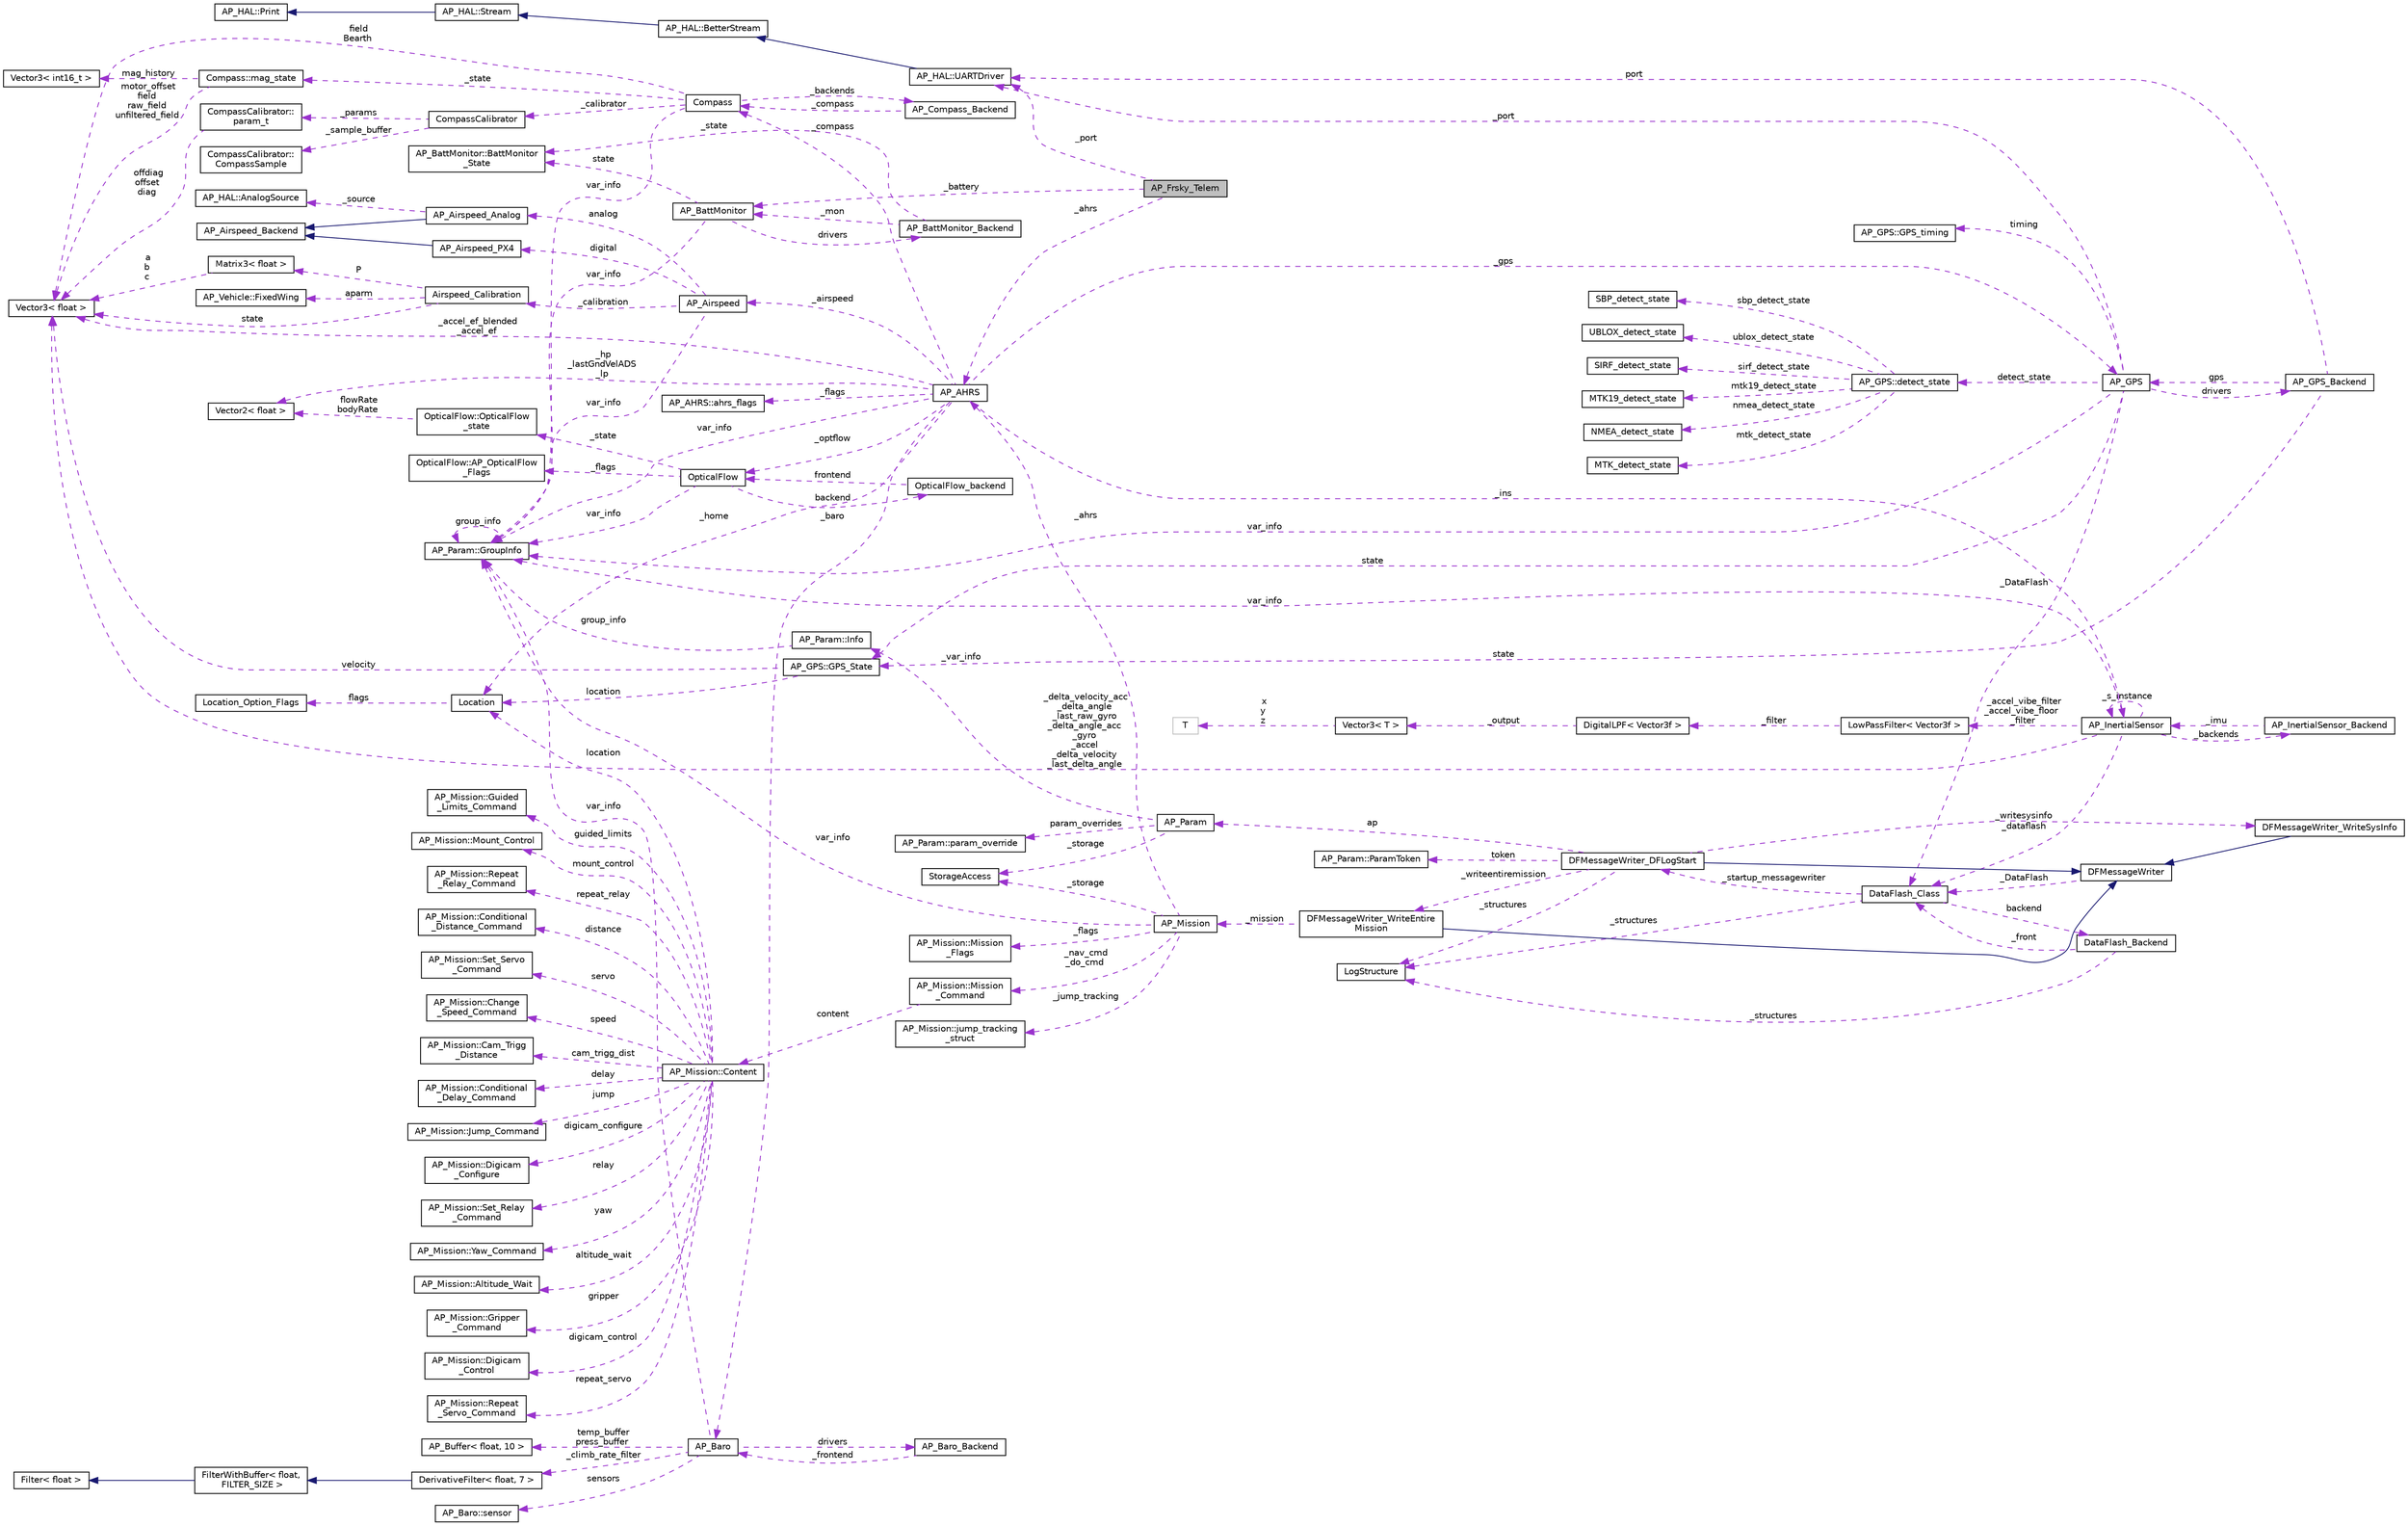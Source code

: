 digraph "AP_Frsky_Telem"
{
 // INTERACTIVE_SVG=YES
  edge [fontname="Helvetica",fontsize="10",labelfontname="Helvetica",labelfontsize="10"];
  node [fontname="Helvetica",fontsize="10",shape=record];
  rankdir="LR";
  Node1 [label="AP_Frsky_Telem",height=0.2,width=0.4,color="black", fillcolor="grey75", style="filled", fontcolor="black"];
  Node2 -> Node1 [dir="back",color="darkorchid3",fontsize="10",style="dashed",label=" _battery" ,fontname="Helvetica"];
  Node2 [label="AP_BattMonitor",height=0.2,width=0.4,color="black", fillcolor="white", style="filled",URL="$classAP__BattMonitor.html"];
  Node3 -> Node2 [dir="back",color="darkorchid3",fontsize="10",style="dashed",label=" var_info" ,fontname="Helvetica"];
  Node3 [label="AP_Param::GroupInfo",height=0.2,width=0.4,color="black", fillcolor="white", style="filled",URL="$structAP__Param_1_1GroupInfo.html"];
  Node3 -> Node3 [dir="back",color="darkorchid3",fontsize="10",style="dashed",label=" group_info" ,fontname="Helvetica"];
  Node4 -> Node2 [dir="back",color="darkorchid3",fontsize="10",style="dashed",label=" state" ,fontname="Helvetica"];
  Node4 [label="AP_BattMonitor::BattMonitor\l_State",height=0.2,width=0.4,color="black", fillcolor="white", style="filled",URL="$structAP__BattMonitor_1_1BattMonitor__State.html"];
  Node5 -> Node2 [dir="back",color="darkorchid3",fontsize="10",style="dashed",label=" drivers" ,fontname="Helvetica"];
  Node5 [label="AP_BattMonitor_Backend",height=0.2,width=0.4,color="black", fillcolor="white", style="filled",URL="$classAP__BattMonitor__Backend.html"];
  Node2 -> Node5 [dir="back",color="darkorchid3",fontsize="10",style="dashed",label=" _mon" ,fontname="Helvetica"];
  Node4 -> Node5 [dir="back",color="darkorchid3",fontsize="10",style="dashed",label=" _state" ,fontname="Helvetica"];
  Node6 -> Node1 [dir="back",color="darkorchid3",fontsize="10",style="dashed",label=" _port" ,fontname="Helvetica"];
  Node6 [label="AP_HAL::UARTDriver",height=0.2,width=0.4,color="black", fillcolor="white", style="filled",URL="$classAP__HAL_1_1UARTDriver.html"];
  Node7 -> Node6 [dir="back",color="midnightblue",fontsize="10",style="solid",fontname="Helvetica"];
  Node7 [label="AP_HAL::BetterStream",height=0.2,width=0.4,color="black", fillcolor="white", style="filled",URL="$classAP__HAL_1_1BetterStream.html"];
  Node8 -> Node7 [dir="back",color="midnightblue",fontsize="10",style="solid",fontname="Helvetica"];
  Node8 [label="AP_HAL::Stream",height=0.2,width=0.4,color="black", fillcolor="white", style="filled",URL="$classAP__HAL_1_1Stream.html"];
  Node9 -> Node8 [dir="back",color="midnightblue",fontsize="10",style="solid",fontname="Helvetica"];
  Node9 [label="AP_HAL::Print",height=0.2,width=0.4,color="black", fillcolor="white", style="filled",URL="$classAP__HAL_1_1Print.html"];
  Node10 -> Node1 [dir="back",color="darkorchid3",fontsize="10",style="dashed",label=" _ahrs" ,fontname="Helvetica"];
  Node10 [label="AP_AHRS",height=0.2,width=0.4,color="black", fillcolor="white", style="filled",URL="$classAP__AHRS.html"];
  Node11 -> Node10 [dir="back",color="darkorchid3",fontsize="10",style="dashed",label=" _flags" ,fontname="Helvetica"];
  Node11 [label="AP_AHRS::ahrs_flags",height=0.2,width=0.4,color="black", fillcolor="white", style="filled",URL="$structAP__AHRS_1_1ahrs__flags.html"];
  Node12 -> Node10 [dir="back",color="darkorchid3",fontsize="10",style="dashed",label=" _baro" ,fontname="Helvetica"];
  Node12 [label="AP_Baro",height=0.2,width=0.4,color="black", fillcolor="white", style="filled",URL="$classAP__Baro.html"];
  Node13 -> Node12 [dir="back",color="darkorchid3",fontsize="10",style="dashed",label=" sensors" ,fontname="Helvetica"];
  Node13 [label="AP_Baro::sensor",height=0.2,width=0.4,color="black", fillcolor="white", style="filled",URL="$structAP__Baro_1_1sensor.html"];
  Node14 -> Node12 [dir="back",color="darkorchid3",fontsize="10",style="dashed",label=" temp_buffer\npress_buffer" ,fontname="Helvetica"];
  Node14 [label="AP_Buffer\< float, 10 \>",height=0.2,width=0.4,color="black", fillcolor="white", style="filled",URL="$classAP__Buffer.html"];
  Node15 -> Node12 [dir="back",color="darkorchid3",fontsize="10",style="dashed",label=" _climb_rate_filter" ,fontname="Helvetica"];
  Node15 [label="DerivativeFilter\< float, 7 \>",height=0.2,width=0.4,color="black", fillcolor="white", style="filled",URL="$classDerivativeFilter.html"];
  Node16 -> Node15 [dir="back",color="midnightblue",fontsize="10",style="solid",fontname="Helvetica"];
  Node16 [label="FilterWithBuffer\< float,\l FILTER_SIZE \>",height=0.2,width=0.4,color="black", fillcolor="white", style="filled",URL="$classFilterWithBuffer.html"];
  Node17 -> Node16 [dir="back",color="midnightblue",fontsize="10",style="solid",fontname="Helvetica"];
  Node17 [label="Filter\< float \>",height=0.2,width=0.4,color="black", fillcolor="white", style="filled",URL="$classFilter.html"];
  Node3 -> Node12 [dir="back",color="darkorchid3",fontsize="10",style="dashed",label=" var_info" ,fontname="Helvetica"];
  Node18 -> Node12 [dir="back",color="darkorchid3",fontsize="10",style="dashed",label=" drivers" ,fontname="Helvetica"];
  Node18 [label="AP_Baro_Backend",height=0.2,width=0.4,color="black", fillcolor="white", style="filled",URL="$classAP__Baro__Backend.html",tooltip="-*- tab-width: 4; Mode: C++; c-basic-offset: 4; indent-tabs-mode: nil -*- "];
  Node12 -> Node18 [dir="back",color="darkorchid3",fontsize="10",style="dashed",label=" _frontend" ,fontname="Helvetica"];
  Node19 -> Node10 [dir="back",color="darkorchid3",fontsize="10",style="dashed",label=" _optflow" ,fontname="Helvetica"];
  Node19 [label="OpticalFlow",height=0.2,width=0.4,color="black", fillcolor="white", style="filled",URL="$classOpticalFlow.html"];
  Node3 -> Node19 [dir="back",color="darkorchid3",fontsize="10",style="dashed",label=" var_info" ,fontname="Helvetica"];
  Node20 -> Node19 [dir="back",color="darkorchid3",fontsize="10",style="dashed",label=" _state" ,fontname="Helvetica"];
  Node20 [label="OpticalFlow::OpticalFlow\l_state",height=0.2,width=0.4,color="black", fillcolor="white", style="filled",URL="$structOpticalFlow_1_1OpticalFlow__state.html"];
  Node21 -> Node20 [dir="back",color="darkorchid3",fontsize="10",style="dashed",label=" flowRate\nbodyRate" ,fontname="Helvetica"];
  Node21 [label="Vector2\< float \>",height=0.2,width=0.4,color="black", fillcolor="white", style="filled",URL="$structVector2.html"];
  Node22 -> Node19 [dir="back",color="darkorchid3",fontsize="10",style="dashed",label=" backend" ,fontname="Helvetica"];
  Node22 [label="OpticalFlow_backend",height=0.2,width=0.4,color="black", fillcolor="white", style="filled",URL="$classOpticalFlow__backend.html"];
  Node19 -> Node22 [dir="back",color="darkorchid3",fontsize="10",style="dashed",label=" frontend" ,fontname="Helvetica"];
  Node23 -> Node19 [dir="back",color="darkorchid3",fontsize="10",style="dashed",label=" _flags" ,fontname="Helvetica"];
  Node23 [label="OpticalFlow::AP_OpticalFlow\l_Flags",height=0.2,width=0.4,color="black", fillcolor="white", style="filled",URL="$structOpticalFlow_1_1AP__OpticalFlow__Flags.html"];
  Node3 -> Node10 [dir="back",color="darkorchid3",fontsize="10",style="dashed",label=" var_info" ,fontname="Helvetica"];
  Node24 -> Node10 [dir="back",color="darkorchid3",fontsize="10",style="dashed",label=" _accel_ef_blended\n_accel_ef" ,fontname="Helvetica"];
  Node24 [label="Vector3\< float \>",height=0.2,width=0.4,color="black", fillcolor="white", style="filled",URL="$classVector3.html"];
  Node25 -> Node10 [dir="back",color="darkorchid3",fontsize="10",style="dashed",label=" _ins" ,fontname="Helvetica"];
  Node25 [label="AP_InertialSensor",height=0.2,width=0.4,color="black", fillcolor="white", style="filled",URL="$classAP__InertialSensor.html"];
  Node26 -> Node25 [dir="back",color="darkorchid3",fontsize="10",style="dashed",label=" _accel_vibe_filter\n_accel_vibe_floor\l_filter" ,fontname="Helvetica"];
  Node26 [label="LowPassFilter\< Vector3f \>",height=0.2,width=0.4,color="black", fillcolor="white", style="filled",URL="$classLowPassFilter.html"];
  Node27 -> Node26 [dir="back",color="darkorchid3",fontsize="10",style="dashed",label=" _filter" ,fontname="Helvetica"];
  Node27 [label="DigitalLPF\< Vector3f \>",height=0.2,width=0.4,color="black", fillcolor="white", style="filled",URL="$classDigitalLPF.html"];
  Node28 -> Node27 [dir="back",color="darkorchid3",fontsize="10",style="dashed",label=" _output" ,fontname="Helvetica"];
  Node28 [label="Vector3\< T \>",height=0.2,width=0.4,color="black", fillcolor="white", style="filled",URL="$classVector3.html"];
  Node29 -> Node28 [dir="back",color="darkorchid3",fontsize="10",style="dashed",label=" x\ny\nz" ,fontname="Helvetica"];
  Node29 [label="T",height=0.2,width=0.4,color="grey75", fillcolor="white", style="filled"];
  Node30 -> Node25 [dir="back",color="darkorchid3",fontsize="10",style="dashed",label=" _backends" ,fontname="Helvetica"];
  Node30 [label="AP_InertialSensor_Backend",height=0.2,width=0.4,color="black", fillcolor="white", style="filled",URL="$classAP__InertialSensor__Backend.html"];
  Node25 -> Node30 [dir="back",color="darkorchid3",fontsize="10",style="dashed",label=" _imu" ,fontname="Helvetica"];
  Node31 -> Node25 [dir="back",color="darkorchid3",fontsize="10",style="dashed",label=" _dataflash" ,fontname="Helvetica"];
  Node31 [label="DataFlash_Class",height=0.2,width=0.4,color="black", fillcolor="white", style="filled",URL="$classDataFlash__Class.html"];
  Node32 -> Node31 [dir="back",color="darkorchid3",fontsize="10",style="dashed",label=" _structures" ,fontname="Helvetica"];
  Node32 [label="LogStructure",height=0.2,width=0.4,color="black", fillcolor="white", style="filled",URL="$structLogStructure.html"];
  Node33 -> Node31 [dir="back",color="darkorchid3",fontsize="10",style="dashed",label=" backend" ,fontname="Helvetica"];
  Node33 [label="DataFlash_Backend",height=0.2,width=0.4,color="black", fillcolor="white", style="filled",URL="$classDataFlash__Backend.html"];
  Node32 -> Node33 [dir="back",color="darkorchid3",fontsize="10",style="dashed",label=" _structures" ,fontname="Helvetica"];
  Node31 -> Node33 [dir="back",color="darkorchid3",fontsize="10",style="dashed",label=" _front" ,fontname="Helvetica"];
  Node34 -> Node31 [dir="back",color="darkorchid3",fontsize="10",style="dashed",label=" _startup_messagewriter" ,fontname="Helvetica"];
  Node34 [label="DFMessageWriter_DFLogStart",height=0.2,width=0.4,color="black", fillcolor="white", style="filled",URL="$classDFMessageWriter__DFLogStart.html"];
  Node35 -> Node34 [dir="back",color="midnightblue",fontsize="10",style="solid",fontname="Helvetica"];
  Node35 [label="DFMessageWriter",height=0.2,width=0.4,color="black", fillcolor="white", style="filled",URL="$classDFMessageWriter.html"];
  Node31 -> Node35 [dir="back",color="darkorchid3",fontsize="10",style="dashed",label=" _DataFlash" ,fontname="Helvetica"];
  Node36 -> Node34 [dir="back",color="darkorchid3",fontsize="10",style="dashed",label=" _writeentiremission" ,fontname="Helvetica"];
  Node36 [label="DFMessageWriter_WriteEntire\lMission",height=0.2,width=0.4,color="black", fillcolor="white", style="filled",URL="$classDFMessageWriter__WriteEntireMission.html"];
  Node35 -> Node36 [dir="back",color="midnightblue",fontsize="10",style="solid",fontname="Helvetica"];
  Node37 -> Node36 [dir="back",color="darkorchid3",fontsize="10",style="dashed",label=" _mission" ,fontname="Helvetica"];
  Node37 [label="AP_Mission",height=0.2,width=0.4,color="black", fillcolor="white", style="filled",URL="$classAP__Mission.html",tooltip="Object managing Mission. "];
  Node38 -> Node37 [dir="back",color="darkorchid3",fontsize="10",style="dashed",label=" _storage" ,fontname="Helvetica"];
  Node38 [label="StorageAccess",height=0.2,width=0.4,color="black", fillcolor="white", style="filled",URL="$classStorageAccess.html"];
  Node39 -> Node37 [dir="back",color="darkorchid3",fontsize="10",style="dashed",label=" _nav_cmd\n_do_cmd" ,fontname="Helvetica"];
  Node39 [label="AP_Mission::Mission\l_Command",height=0.2,width=0.4,color="black", fillcolor="white", style="filled",URL="$structAP__Mission_1_1Mission__Command.html"];
  Node40 -> Node39 [dir="back",color="darkorchid3",fontsize="10",style="dashed",label=" content" ,fontname="Helvetica"];
  Node40 [label="AP_Mission::Content",height=0.2,width=0.4,color="black", fillcolor="white", style="filled",URL="$unionAP__Mission_1_1Content.html"];
  Node41 -> Node40 [dir="back",color="darkorchid3",fontsize="10",style="dashed",label=" guided_limits" ,fontname="Helvetica"];
  Node41 [label="AP_Mission::Guided\l_Limits_Command",height=0.2,width=0.4,color="black", fillcolor="white", style="filled",URL="$structAP__Mission_1_1Guided__Limits__Command.html"];
  Node42 -> Node40 [dir="back",color="darkorchid3",fontsize="10",style="dashed",label=" mount_control" ,fontname="Helvetica"];
  Node42 [label="AP_Mission::Mount_Control",height=0.2,width=0.4,color="black", fillcolor="white", style="filled",URL="$structAP__Mission_1_1Mount__Control.html"];
  Node43 -> Node40 [dir="back",color="darkorchid3",fontsize="10",style="dashed",label=" repeat_relay" ,fontname="Helvetica"];
  Node43 [label="AP_Mission::Repeat\l_Relay_Command",height=0.2,width=0.4,color="black", fillcolor="white", style="filled",URL="$structAP__Mission_1_1Repeat__Relay__Command.html"];
  Node44 -> Node40 [dir="back",color="darkorchid3",fontsize="10",style="dashed",label=" distance" ,fontname="Helvetica"];
  Node44 [label="AP_Mission::Conditional\l_Distance_Command",height=0.2,width=0.4,color="black", fillcolor="white", style="filled",URL="$structAP__Mission_1_1Conditional__Distance__Command.html"];
  Node45 -> Node40 [dir="back",color="darkorchid3",fontsize="10",style="dashed",label=" servo" ,fontname="Helvetica"];
  Node45 [label="AP_Mission::Set_Servo\l_Command",height=0.2,width=0.4,color="black", fillcolor="white", style="filled",URL="$structAP__Mission_1_1Set__Servo__Command.html"];
  Node46 -> Node40 [dir="back",color="darkorchid3",fontsize="10",style="dashed",label=" speed" ,fontname="Helvetica"];
  Node46 [label="AP_Mission::Change\l_Speed_Command",height=0.2,width=0.4,color="black", fillcolor="white", style="filled",URL="$structAP__Mission_1_1Change__Speed__Command.html"];
  Node47 -> Node40 [dir="back",color="darkorchid3",fontsize="10",style="dashed",label=" cam_trigg_dist" ,fontname="Helvetica"];
  Node47 [label="AP_Mission::Cam_Trigg\l_Distance",height=0.2,width=0.4,color="black", fillcolor="white", style="filled",URL="$structAP__Mission_1_1Cam__Trigg__Distance.html"];
  Node48 -> Node40 [dir="back",color="darkorchid3",fontsize="10",style="dashed",label=" delay" ,fontname="Helvetica"];
  Node48 [label="AP_Mission::Conditional\l_Delay_Command",height=0.2,width=0.4,color="black", fillcolor="white", style="filled",URL="$structAP__Mission_1_1Conditional__Delay__Command.html"];
  Node49 -> Node40 [dir="back",color="darkorchid3",fontsize="10",style="dashed",label=" jump" ,fontname="Helvetica"];
  Node49 [label="AP_Mission::Jump_Command",height=0.2,width=0.4,color="black", fillcolor="white", style="filled",URL="$structAP__Mission_1_1Jump__Command.html"];
  Node50 -> Node40 [dir="back",color="darkorchid3",fontsize="10",style="dashed",label=" location" ,fontname="Helvetica"];
  Node50 [label="Location",height=0.2,width=0.4,color="black", fillcolor="white", style="filled",URL="$structLocation.html"];
  Node51 -> Node50 [dir="back",color="darkorchid3",fontsize="10",style="dashed",label=" flags" ,fontname="Helvetica"];
  Node51 [label="Location_Option_Flags",height=0.2,width=0.4,color="black", fillcolor="white", style="filled",URL="$structLocation__Option__Flags.html"];
  Node52 -> Node40 [dir="back",color="darkorchid3",fontsize="10",style="dashed",label=" digicam_configure" ,fontname="Helvetica"];
  Node52 [label="AP_Mission::Digicam\l_Configure",height=0.2,width=0.4,color="black", fillcolor="white", style="filled",URL="$structAP__Mission_1_1Digicam__Configure.html"];
  Node53 -> Node40 [dir="back",color="darkorchid3",fontsize="10",style="dashed",label=" relay" ,fontname="Helvetica"];
  Node53 [label="AP_Mission::Set_Relay\l_Command",height=0.2,width=0.4,color="black", fillcolor="white", style="filled",URL="$structAP__Mission_1_1Set__Relay__Command.html"];
  Node54 -> Node40 [dir="back",color="darkorchid3",fontsize="10",style="dashed",label=" yaw" ,fontname="Helvetica"];
  Node54 [label="AP_Mission::Yaw_Command",height=0.2,width=0.4,color="black", fillcolor="white", style="filled",URL="$structAP__Mission_1_1Yaw__Command.html"];
  Node55 -> Node40 [dir="back",color="darkorchid3",fontsize="10",style="dashed",label=" altitude_wait" ,fontname="Helvetica"];
  Node55 [label="AP_Mission::Altitude_Wait",height=0.2,width=0.4,color="black", fillcolor="white", style="filled",URL="$structAP__Mission_1_1Altitude__Wait.html"];
  Node56 -> Node40 [dir="back",color="darkorchid3",fontsize="10",style="dashed",label=" gripper" ,fontname="Helvetica"];
  Node56 [label="AP_Mission::Gripper\l_Command",height=0.2,width=0.4,color="black", fillcolor="white", style="filled",URL="$structAP__Mission_1_1Gripper__Command.html"];
  Node57 -> Node40 [dir="back",color="darkorchid3",fontsize="10",style="dashed",label=" digicam_control" ,fontname="Helvetica"];
  Node57 [label="AP_Mission::Digicam\l_Control",height=0.2,width=0.4,color="black", fillcolor="white", style="filled",URL="$structAP__Mission_1_1Digicam__Control.html"];
  Node58 -> Node40 [dir="back",color="darkorchid3",fontsize="10",style="dashed",label=" repeat_servo" ,fontname="Helvetica"];
  Node58 [label="AP_Mission::Repeat\l_Servo_Command",height=0.2,width=0.4,color="black", fillcolor="white", style="filled",URL="$structAP__Mission_1_1Repeat__Servo__Command.html"];
  Node3 -> Node37 [dir="back",color="darkorchid3",fontsize="10",style="dashed",label=" var_info" ,fontname="Helvetica"];
  Node59 -> Node37 [dir="back",color="darkorchid3",fontsize="10",style="dashed",label=" _flags" ,fontname="Helvetica"];
  Node59 [label="AP_Mission::Mission\l_Flags",height=0.2,width=0.4,color="black", fillcolor="white", style="filled",URL="$structAP__Mission_1_1Mission__Flags.html"];
  Node10 -> Node37 [dir="back",color="darkorchid3",fontsize="10",style="dashed",label=" _ahrs" ,fontname="Helvetica"];
  Node60 -> Node37 [dir="back",color="darkorchid3",fontsize="10",style="dashed",label=" _jump_tracking" ,fontname="Helvetica"];
  Node60 [label="AP_Mission::jump_tracking\l_struct",height=0.2,width=0.4,color="black", fillcolor="white", style="filled",URL="$structAP__Mission_1_1jump__tracking__struct.html"];
  Node61 -> Node34 [dir="back",color="darkorchid3",fontsize="10",style="dashed",label=" _writesysinfo" ,fontname="Helvetica"];
  Node61 [label="DFMessageWriter_WriteSysInfo",height=0.2,width=0.4,color="black", fillcolor="white", style="filled",URL="$classDFMessageWriter__WriteSysInfo.html"];
  Node35 -> Node61 [dir="back",color="midnightblue",fontsize="10",style="solid",fontname="Helvetica"];
  Node62 -> Node34 [dir="back",color="darkorchid3",fontsize="10",style="dashed",label=" token" ,fontname="Helvetica"];
  Node62 [label="AP_Param::ParamToken",height=0.2,width=0.4,color="black", fillcolor="white", style="filled",URL="$structAP__Param_1_1ParamToken.html"];
  Node32 -> Node34 [dir="back",color="darkorchid3",fontsize="10",style="dashed",label=" _structures" ,fontname="Helvetica"];
  Node63 -> Node34 [dir="back",color="darkorchid3",fontsize="10",style="dashed",label=" ap" ,fontname="Helvetica"];
  Node63 [label="AP_Param",height=0.2,width=0.4,color="black", fillcolor="white", style="filled",URL="$classAP__Param.html"];
  Node38 -> Node63 [dir="back",color="darkorchid3",fontsize="10",style="dashed",label=" _storage" ,fontname="Helvetica"];
  Node64 -> Node63 [dir="back",color="darkorchid3",fontsize="10",style="dashed",label=" _var_info" ,fontname="Helvetica"];
  Node64 [label="AP_Param::Info",height=0.2,width=0.4,color="black", fillcolor="white", style="filled",URL="$structAP__Param_1_1Info.html"];
  Node3 -> Node64 [dir="back",color="darkorchid3",fontsize="10",style="dashed",label=" group_info" ,fontname="Helvetica"];
  Node65 -> Node63 [dir="back",color="darkorchid3",fontsize="10",style="dashed",label=" param_overrides" ,fontname="Helvetica"];
  Node65 [label="AP_Param::param_override",height=0.2,width=0.4,color="black", fillcolor="white", style="filled",URL="$structAP__Param_1_1param__override.html"];
  Node3 -> Node25 [dir="back",color="darkorchid3",fontsize="10",style="dashed",label=" var_info" ,fontname="Helvetica"];
  Node25 -> Node25 [dir="back",color="darkorchid3",fontsize="10",style="dashed",label=" _s_instance" ,fontname="Helvetica"];
  Node24 -> Node25 [dir="back",color="darkorchid3",fontsize="10",style="dashed",label=" _delta_velocity_acc\n_delta_angle\n_last_raw_gyro\n_delta_angle_acc\n_gyro\n_accel\n_delta_velocity\n_last_delta_angle" ,fontname="Helvetica"];
  Node66 -> Node10 [dir="back",color="darkorchid3",fontsize="10",style="dashed",label=" _airspeed" ,fontname="Helvetica"];
  Node66 [label="AP_Airspeed",height=0.2,width=0.4,color="black", fillcolor="white", style="filled",URL="$classAP__Airspeed.html"];
  Node67 -> Node66 [dir="back",color="darkorchid3",fontsize="10",style="dashed",label=" analog" ,fontname="Helvetica"];
  Node67 [label="AP_Airspeed_Analog",height=0.2,width=0.4,color="black", fillcolor="white", style="filled",URL="$classAP__Airspeed__Analog.html",tooltip="-*- tab-width: 4; Mode: C++; c-basic-offset: 4; indent-tabs-mode: nil -*- "];
  Node68 -> Node67 [dir="back",color="midnightblue",fontsize="10",style="solid",fontname="Helvetica"];
  Node68 [label="AP_Airspeed_Backend",height=0.2,width=0.4,color="black", fillcolor="white", style="filled",URL="$classAP__Airspeed__Backend.html",tooltip="-*- tab-width: 4; Mode: C++; c-basic-offset: 4; indent-tabs-mode: nil -*- "];
  Node69 -> Node67 [dir="back",color="darkorchid3",fontsize="10",style="dashed",label=" _source" ,fontname="Helvetica"];
  Node69 [label="AP_HAL::AnalogSource",height=0.2,width=0.4,color="black", fillcolor="white", style="filled",URL="$classAP__HAL_1_1AnalogSource.html"];
  Node3 -> Node66 [dir="back",color="darkorchid3",fontsize="10",style="dashed",label=" var_info" ,fontname="Helvetica"];
  Node70 -> Node66 [dir="back",color="darkorchid3",fontsize="10",style="dashed",label=" digital" ,fontname="Helvetica"];
  Node70 [label="AP_Airspeed_PX4",height=0.2,width=0.4,color="black", fillcolor="white", style="filled",URL="$classAP__Airspeed__PX4.html",tooltip="-*- tab-width: 4; Mode: C++; c-basic-offset: 4; indent-tabs-mode: nil -*- "];
  Node68 -> Node70 [dir="back",color="midnightblue",fontsize="10",style="solid",fontname="Helvetica"];
  Node71 -> Node66 [dir="back",color="darkorchid3",fontsize="10",style="dashed",label=" _calibration" ,fontname="Helvetica"];
  Node71 [label="Airspeed_Calibration",height=0.2,width=0.4,color="black", fillcolor="white", style="filled",URL="$classAirspeed__Calibration.html",tooltip="-*- tab-width: 4; Mode: C++; c-basic-offset: 4; indent-tabs-mode: nil -*- "];
  Node72 -> Node71 [dir="back",color="darkorchid3",fontsize="10",style="dashed",label=" P" ,fontname="Helvetica"];
  Node72 [label="Matrix3\< float \>",height=0.2,width=0.4,color="black", fillcolor="white", style="filled",URL="$classMatrix3.html"];
  Node24 -> Node72 [dir="back",color="darkorchid3",fontsize="10",style="dashed",label=" a\nb\nc" ,fontname="Helvetica"];
  Node24 -> Node71 [dir="back",color="darkorchid3",fontsize="10",style="dashed",label=" state" ,fontname="Helvetica"];
  Node73 -> Node71 [dir="back",color="darkorchid3",fontsize="10",style="dashed",label=" aparm" ,fontname="Helvetica"];
  Node73 [label="AP_Vehicle::FixedWing",height=0.2,width=0.4,color="black", fillcolor="white", style="filled",URL="$structAP__Vehicle_1_1FixedWing.html"];
  Node21 -> Node10 [dir="back",color="darkorchid3",fontsize="10",style="dashed",label=" _hp\n_lastGndVelADS\n_lp" ,fontname="Helvetica"];
  Node74 -> Node10 [dir="back",color="darkorchid3",fontsize="10",style="dashed",label=" _gps" ,fontname="Helvetica"];
  Node74 [label="AP_GPS",height=0.2,width=0.4,color="black", fillcolor="white", style="filled",URL="$classAP__GPS.html"];
  Node75 -> Node74 [dir="back",color="darkorchid3",fontsize="10",style="dashed",label=" detect_state" ,fontname="Helvetica"];
  Node75 [label="AP_GPS::detect_state",height=0.2,width=0.4,color="black", fillcolor="white", style="filled",URL="$structAP__GPS_1_1detect__state.html"];
  Node76 -> Node75 [dir="back",color="darkorchid3",fontsize="10",style="dashed",label=" sbp_detect_state" ,fontname="Helvetica"];
  Node76 [label="SBP_detect_state",height=0.2,width=0.4,color="black", fillcolor="white", style="filled",URL="$structSBP__detect__state.html"];
  Node77 -> Node75 [dir="back",color="darkorchid3",fontsize="10",style="dashed",label=" ublox_detect_state" ,fontname="Helvetica"];
  Node77 [label="UBLOX_detect_state",height=0.2,width=0.4,color="black", fillcolor="white", style="filled",URL="$structUBLOX__detect__state.html"];
  Node78 -> Node75 [dir="back",color="darkorchid3",fontsize="10",style="dashed",label=" sirf_detect_state" ,fontname="Helvetica"];
  Node78 [label="SIRF_detect_state",height=0.2,width=0.4,color="black", fillcolor="white", style="filled",URL="$structSIRF__detect__state.html"];
  Node79 -> Node75 [dir="back",color="darkorchid3",fontsize="10",style="dashed",label=" mtk19_detect_state" ,fontname="Helvetica"];
  Node79 [label="MTK19_detect_state",height=0.2,width=0.4,color="black", fillcolor="white", style="filled",URL="$structMTK19__detect__state.html"];
  Node80 -> Node75 [dir="back",color="darkorchid3",fontsize="10",style="dashed",label=" nmea_detect_state" ,fontname="Helvetica"];
  Node80 [label="NMEA_detect_state",height=0.2,width=0.4,color="black", fillcolor="white", style="filled",URL="$structNMEA__detect__state.html"];
  Node81 -> Node75 [dir="back",color="darkorchid3",fontsize="10",style="dashed",label=" mtk_detect_state" ,fontname="Helvetica"];
  Node81 [label="MTK_detect_state",height=0.2,width=0.4,color="black", fillcolor="white", style="filled",URL="$structMTK__detect__state.html"];
  Node82 -> Node74 [dir="back",color="darkorchid3",fontsize="10",style="dashed",label=" timing" ,fontname="Helvetica"];
  Node82 [label="AP_GPS::GPS_timing",height=0.2,width=0.4,color="black", fillcolor="white", style="filled",URL="$structAP__GPS_1_1GPS__timing.html"];
  Node83 -> Node74 [dir="back",color="darkorchid3",fontsize="10",style="dashed",label=" drivers" ,fontname="Helvetica"];
  Node83 [label="AP_GPS_Backend",height=0.2,width=0.4,color="black", fillcolor="white", style="filled",URL="$classAP__GPS__Backend.html"];
  Node6 -> Node83 [dir="back",color="darkorchid3",fontsize="10",style="dashed",label=" port" ,fontname="Helvetica"];
  Node74 -> Node83 [dir="back",color="darkorchid3",fontsize="10",style="dashed",label=" gps" ,fontname="Helvetica"];
  Node84 -> Node83 [dir="back",color="darkorchid3",fontsize="10",style="dashed",label=" state" ,fontname="Helvetica"];
  Node84 [label="AP_GPS::GPS_State",height=0.2,width=0.4,color="black", fillcolor="white", style="filled",URL="$structAP__GPS_1_1GPS__State.html"];
  Node24 -> Node84 [dir="back",color="darkorchid3",fontsize="10",style="dashed",label=" velocity" ,fontname="Helvetica"];
  Node50 -> Node84 [dir="back",color="darkorchid3",fontsize="10",style="dashed",label=" location" ,fontname="Helvetica"];
  Node31 -> Node74 [dir="back",color="darkorchid3",fontsize="10",style="dashed",label=" _DataFlash" ,fontname="Helvetica"];
  Node6 -> Node74 [dir="back",color="darkorchid3",fontsize="10",style="dashed",label=" _port" ,fontname="Helvetica"];
  Node3 -> Node74 [dir="back",color="darkorchid3",fontsize="10",style="dashed",label=" var_info" ,fontname="Helvetica"];
  Node84 -> Node74 [dir="back",color="darkorchid3",fontsize="10",style="dashed",label=" state" ,fontname="Helvetica"];
  Node50 -> Node10 [dir="back",color="darkorchid3",fontsize="10",style="dashed",label=" _home" ,fontname="Helvetica"];
  Node85 -> Node10 [dir="back",color="darkorchid3",fontsize="10",style="dashed",label=" _compass" ,fontname="Helvetica"];
  Node85 [label="Compass",height=0.2,width=0.4,color="black", fillcolor="white", style="filled",URL="$classCompass.html"];
  Node3 -> Node85 [dir="back",color="darkorchid3",fontsize="10",style="dashed",label=" var_info" ,fontname="Helvetica"];
  Node24 -> Node85 [dir="back",color="darkorchid3",fontsize="10",style="dashed",label=" field\nBearth" ,fontname="Helvetica"];
  Node86 -> Node85 [dir="back",color="darkorchid3",fontsize="10",style="dashed",label=" _calibrator" ,fontname="Helvetica"];
  Node86 [label="CompassCalibrator",height=0.2,width=0.4,color="black", fillcolor="white", style="filled",URL="$classCompassCalibrator.html"];
  Node87 -> Node86 [dir="back",color="darkorchid3",fontsize="10",style="dashed",label=" _params" ,fontname="Helvetica"];
  Node87 [label="CompassCalibrator::\lparam_t",height=0.2,width=0.4,color="black", fillcolor="white", style="filled",URL="$classCompassCalibrator_1_1param__t.html"];
  Node24 -> Node87 [dir="back",color="darkorchid3",fontsize="10",style="dashed",label=" offdiag\noffset\ndiag" ,fontname="Helvetica"];
  Node88 -> Node86 [dir="back",color="darkorchid3",fontsize="10",style="dashed",label=" _sample_buffer" ,fontname="Helvetica"];
  Node88 [label="CompassCalibrator::\lCompassSample",height=0.2,width=0.4,color="black", fillcolor="white", style="filled",URL="$classCompassCalibrator_1_1CompassSample.html"];
  Node89 -> Node85 [dir="back",color="darkorchid3",fontsize="10",style="dashed",label=" _backends" ,fontname="Helvetica"];
  Node89 [label="AP_Compass_Backend",height=0.2,width=0.4,color="black", fillcolor="white", style="filled",URL="$classAP__Compass__Backend.html"];
  Node85 -> Node89 [dir="back",color="darkorchid3",fontsize="10",style="dashed",label=" _compass" ,fontname="Helvetica"];
  Node90 -> Node85 [dir="back",color="darkorchid3",fontsize="10",style="dashed",label=" _state" ,fontname="Helvetica"];
  Node90 [label="Compass::mag_state",height=0.2,width=0.4,color="black", fillcolor="white", style="filled",URL="$structCompass_1_1mag__state.html"];
  Node24 -> Node90 [dir="back",color="darkorchid3",fontsize="10",style="dashed",label=" motor_offset\nfield\nraw_field\nunfiltered_field" ,fontname="Helvetica"];
  Node91 -> Node90 [dir="back",color="darkorchid3",fontsize="10",style="dashed",label=" mag_history" ,fontname="Helvetica"];
  Node91 [label="Vector3\< int16_t \>",height=0.2,width=0.4,color="black", fillcolor="white", style="filled",URL="$classVector3.html"];
}
